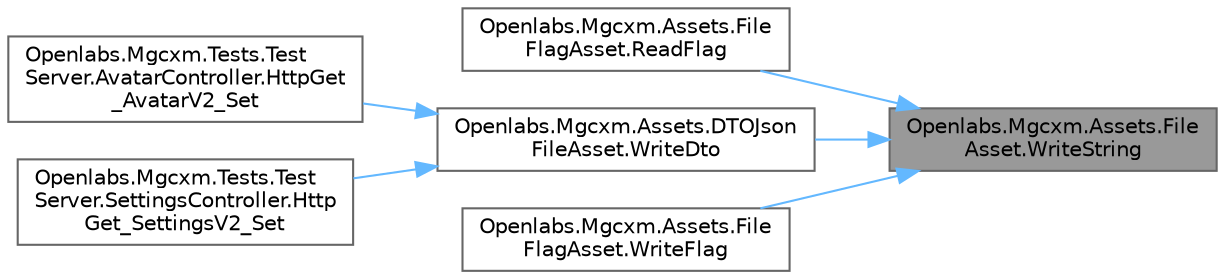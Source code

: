 digraph "Openlabs.Mgcxm.Assets.FileAsset.WriteString"
{
 // LATEX_PDF_SIZE
  bgcolor="transparent";
  edge [fontname=Helvetica,fontsize=10,labelfontname=Helvetica,labelfontsize=10];
  node [fontname=Helvetica,fontsize=10,shape=box,height=0.2,width=0.4];
  rankdir="RL";
  Node1 [id="Node000001",label="Openlabs.Mgcxm.Assets.File\lAsset.WriteString",height=0.2,width=0.4,color="gray40", fillcolor="grey60", style="filled", fontcolor="black",tooltip=" "];
  Node1 -> Node2 [id="edge1_Node000001_Node000002",dir="back",color="steelblue1",style="solid",tooltip=" "];
  Node2 [id="Node000002",label="Openlabs.Mgcxm.Assets.File\lFlagAsset.ReadFlag",height=0.2,width=0.4,color="grey40", fillcolor="white", style="filled",URL="$class_openlabs_1_1_mgcxm_1_1_assets_1_1_file_flag_asset.html#a2526a7f4c996c7b706cd454ce8776bc8",tooltip=" "];
  Node1 -> Node3 [id="edge2_Node000001_Node000003",dir="back",color="steelblue1",style="solid",tooltip=" "];
  Node3 [id="Node000003",label="Openlabs.Mgcxm.Assets.DTOJson\lFileAsset.WriteDto",height=0.2,width=0.4,color="grey40", fillcolor="white", style="filled",URL="$class_openlabs_1_1_mgcxm_1_1_assets_1_1_d_t_o_json_file_asset.html#aac4e39c13e9ea5e9a14b594501e70c4d",tooltip=" "];
  Node3 -> Node4 [id="edge3_Node000003_Node000004",dir="back",color="steelblue1",style="solid",tooltip=" "];
  Node4 [id="Node000004",label="Openlabs.Mgcxm.Tests.Test\lServer.AvatarController.HttpGet\l_AvatarV2_Set",height=0.2,width=0.4,color="grey40", fillcolor="white", style="filled",URL="$class_openlabs_1_1_mgcxm_1_1_tests_1_1_test_server_1_1_avatar_controller.html#a3a976bbcc6d3e4ff1afd15b91f38fb7c",tooltip=" "];
  Node3 -> Node5 [id="edge4_Node000003_Node000005",dir="back",color="steelblue1",style="solid",tooltip=" "];
  Node5 [id="Node000005",label="Openlabs.Mgcxm.Tests.Test\lServer.SettingsController.Http\lGet_SettingsV2_Set",height=0.2,width=0.4,color="grey40", fillcolor="white", style="filled",URL="$class_openlabs_1_1_mgcxm_1_1_tests_1_1_test_server_1_1_settings_controller.html#a0b70c8415071ff1263b618ffe7c7640c",tooltip=" "];
  Node1 -> Node6 [id="edge5_Node000001_Node000006",dir="back",color="steelblue1",style="solid",tooltip=" "];
  Node6 [id="Node000006",label="Openlabs.Mgcxm.Assets.File\lFlagAsset.WriteFlag",height=0.2,width=0.4,color="grey40", fillcolor="white", style="filled",URL="$class_openlabs_1_1_mgcxm_1_1_assets_1_1_file_flag_asset.html#a09b52b8912979a715f4887e26b8cadb7",tooltip=" "];
}
